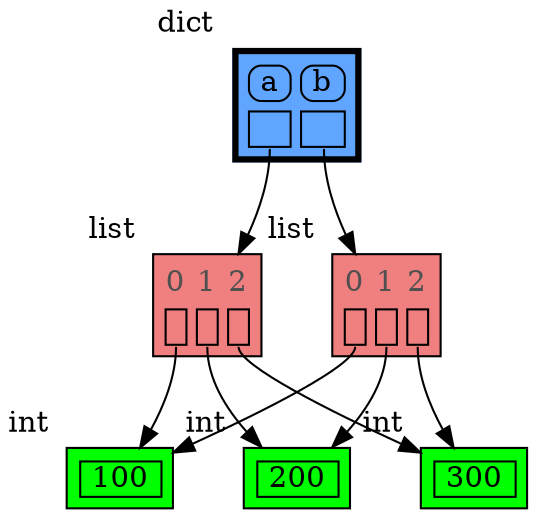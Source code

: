 digraph memory_graph {
	node [shape=plaintext]
	node10445136 [label=<
<TABLE BORDER="1" CELLBORDER="1" CELLSPACING="5" CELLPADDING="0" BGCOLOR="green" PORT="table">
    <TR><TD BORDER="1"> 100 </TD></TR>
</TABLE>
> xlabel=int]
	node10448336 [label=<
<TABLE BORDER="1" CELLBORDER="1" CELLSPACING="5" CELLPADDING="0" BGCOLOR="green" PORT="table">
    <TR><TD BORDER="1"> 200 </TD></TR>
</TABLE>
> xlabel=int]
	node127799056874128 [label=<
<TABLE BORDER="1" CELLBORDER="1" CELLSPACING="5" CELLPADDING="0" BGCOLOR="green" PORT="table">
    <TR><TD BORDER="1"> 300 </TD></TR>
</TABLE>
> xlabel=int]
	node127799057632832 [label=<
<TABLE BORDER="1" CELLBORDER="1" CELLSPACING="5" CELLPADDING="0" BGCOLOR="lightcoral" PORT="table">
    <TR><TD BORDER="0"><font color="#505050">0</font></TD><TD BORDER="0"><font color="#505050">1</font></TD><TD BORDER="0"><font color="#505050">2</font></TD></TR>
    <TR><TD BORDER="1" PORT="ref0"> </TD><TD BORDER="1" PORT="ref1"> </TD><TD BORDER="1" PORT="ref2"> </TD></TR>
</TABLE>
> xlabel=list]
	node127799057632832:ref0 -> node10445136:table [style=solid]
	node127799057632832:ref1 -> node10448336:table [style=solid]
	node127799057632832:ref2 -> node127799056874128:table [style=solid]
	node127799047251136 [label=<
<TABLE BORDER="1" CELLBORDER="1" CELLSPACING="5" CELLPADDING="0" BGCOLOR="lightcoral" PORT="table">
    <TR><TD BORDER="0"><font color="#505050">0</font></TD><TD BORDER="0"><font color="#505050">1</font></TD><TD BORDER="0"><font color="#505050">2</font></TD></TR>
    <TR><TD BORDER="1" PORT="ref0"> </TD><TD BORDER="1" PORT="ref1"> </TD><TD BORDER="1" PORT="ref2"> </TD></TR>
</TABLE>
> xlabel=list]
	node127799047251136:ref0 -> node10445136:table [style=solid]
	node127799047251136:ref1 -> node10448336:table [style=solid]
	node127799047251136:ref2 -> node127799056874128:table [style=solid]
	node127799047456768 [label=<
<TABLE BORDER="3" CELLBORDER="1" CELLSPACING="5" CELLPADDING="0" BGCOLOR="#60a5ff" PORT="table">
    <TR><TD BORDER="1" STYLE="ROUNDED"> a </TD><TD BORDER="1" STYLE="ROUNDED"> b </TD></TR>
    <TR><TD BORDER="1" PORT="ref0"> </TD><TD BORDER="1" PORT="ref1"> </TD></TR>
</TABLE>
> xlabel=dict]
	node127799047456768:ref0 -> node127799057632832:table [style=solid]
	node127799047456768:ref1 -> node127799047251136:table [style=solid]
subgraph { rank=same; node127799057632832 -> node127799047251136[weight=10, style=invis]; }
subgraph { rank=same; node10445136 -> node10448336 -> node127799056874128[weight=10, style=invis]; }
}
